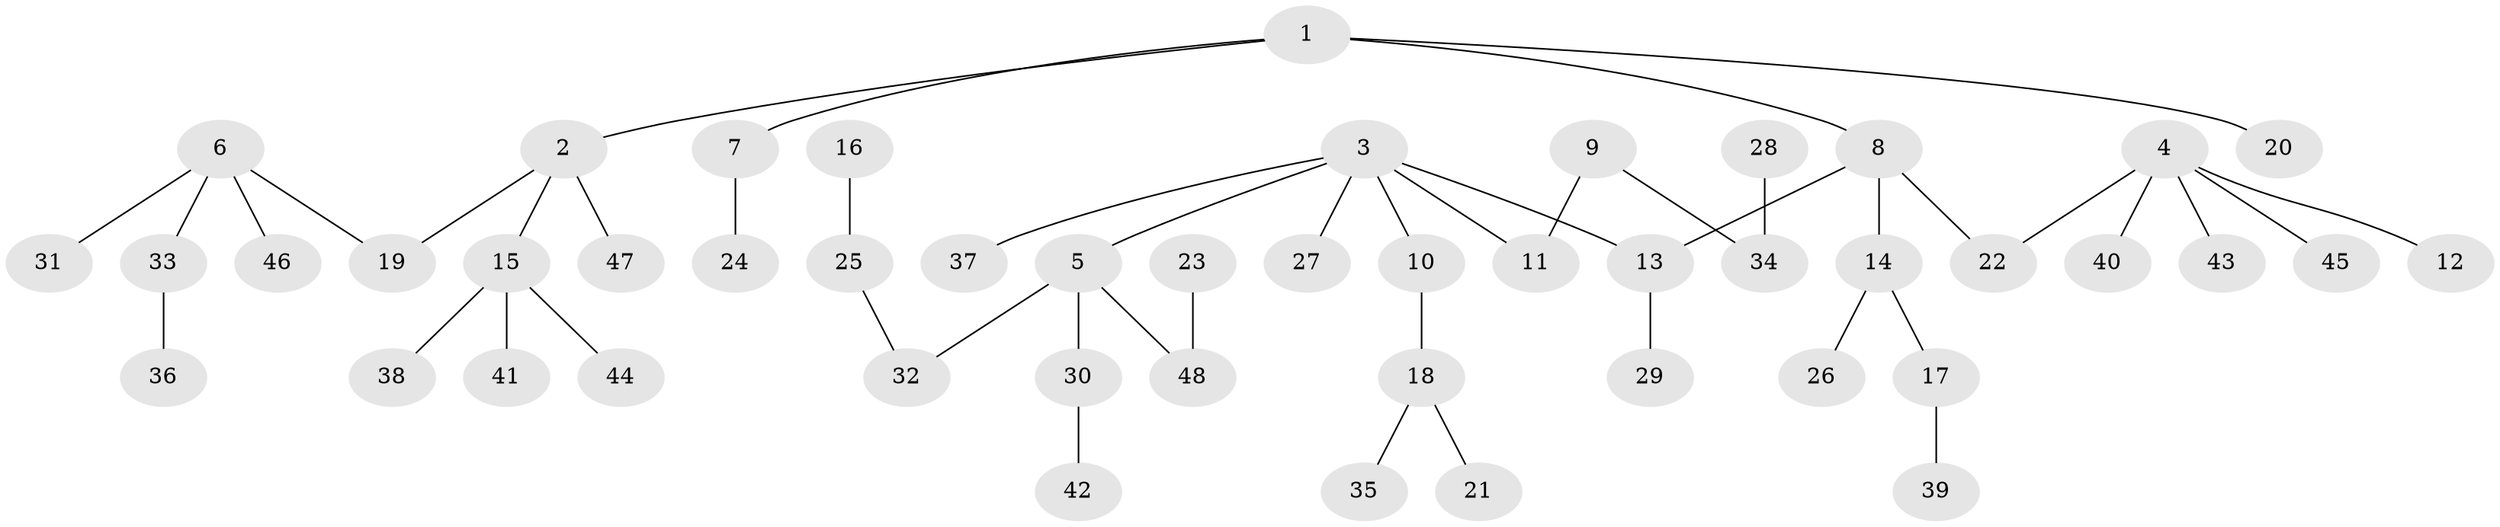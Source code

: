 // original degree distribution, {6: 0.010416666666666666, 4: 0.11458333333333333, 2: 0.3125, 1: 0.4375, 3: 0.11458333333333333, 5: 0.010416666666666666}
// Generated by graph-tools (version 1.1) at 2025/02/03/09/25 03:02:27]
// undirected, 48 vertices, 47 edges
graph export_dot {
graph [start="1"]
  node [color=gray90,style=filled];
  1;
  2;
  3;
  4;
  5;
  6;
  7;
  8;
  9;
  10;
  11;
  12;
  13;
  14;
  15;
  16;
  17;
  18;
  19;
  20;
  21;
  22;
  23;
  24;
  25;
  26;
  27;
  28;
  29;
  30;
  31;
  32;
  33;
  34;
  35;
  36;
  37;
  38;
  39;
  40;
  41;
  42;
  43;
  44;
  45;
  46;
  47;
  48;
  1 -- 2 [weight=1.0];
  1 -- 7 [weight=1.0];
  1 -- 8 [weight=1.0];
  1 -- 20 [weight=1.0];
  2 -- 15 [weight=1.0];
  2 -- 19 [weight=1.0];
  2 -- 47 [weight=1.0];
  3 -- 5 [weight=1.0];
  3 -- 10 [weight=1.0];
  3 -- 11 [weight=1.0];
  3 -- 13 [weight=1.0];
  3 -- 27 [weight=1.0];
  3 -- 37 [weight=1.0];
  4 -- 12 [weight=1.0];
  4 -- 22 [weight=1.0];
  4 -- 40 [weight=1.0];
  4 -- 43 [weight=1.0];
  4 -- 45 [weight=1.0];
  5 -- 30 [weight=1.0];
  5 -- 32 [weight=1.0];
  5 -- 48 [weight=1.0];
  6 -- 19 [weight=1.0];
  6 -- 31 [weight=1.0];
  6 -- 33 [weight=1.0];
  6 -- 46 [weight=1.0];
  7 -- 24 [weight=1.0];
  8 -- 13 [weight=1.0];
  8 -- 14 [weight=1.0];
  8 -- 22 [weight=1.0];
  9 -- 11 [weight=1.0];
  9 -- 34 [weight=1.0];
  10 -- 18 [weight=1.0];
  13 -- 29 [weight=1.0];
  14 -- 17 [weight=1.0];
  14 -- 26 [weight=1.0];
  15 -- 38 [weight=1.0];
  15 -- 41 [weight=1.0];
  15 -- 44 [weight=1.0];
  16 -- 25 [weight=1.0];
  17 -- 39 [weight=1.0];
  18 -- 21 [weight=1.0];
  18 -- 35 [weight=1.0];
  23 -- 48 [weight=1.0];
  25 -- 32 [weight=1.0];
  28 -- 34 [weight=1.0];
  30 -- 42 [weight=1.0];
  33 -- 36 [weight=1.0];
}
